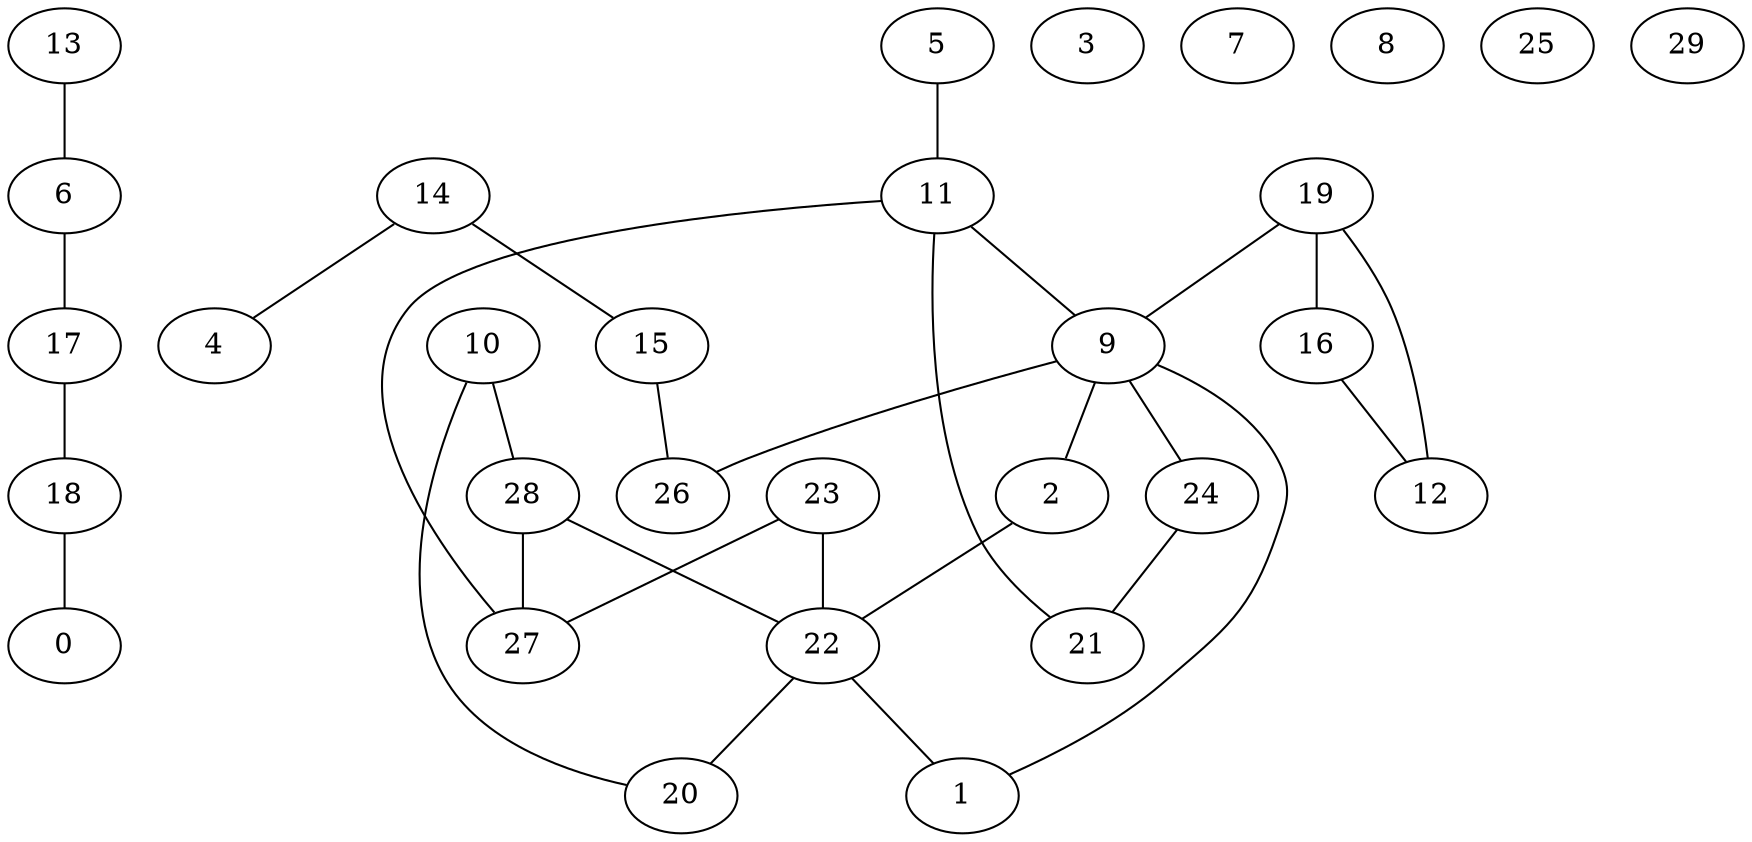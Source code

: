 graph {
	0 [label=0]
	1 [label=1]
	2 [label=2]
	3 [label=3]
	4 [label=4]
	5 [label=5]
	6 [label=6]
	7 [label=7]
	8 [label=8]
	9 [label=9]
	10 [label=10]
	11 [label=11]
	12 [label=12]
	13 [label=13]
	14 [label=14]
	15 [label=15]
	16 [label=16]
	17 [label=17]
	18 [label=18]
	19 [label=19]
	20 [label=20]
	21 [label=21]
	22 [label=22]
	23 [label=23]
	24 [label=24]
	25 [label=25]
	26 [label=26]
	27 [label=27]
	28 [label=28]
	29 [label=29]
	16 -- 12
	9 -- 1
	17 -- 18
	10 -- 20
	22 -- 1
	9 -- 26
	22 -- 20
	15 -- 26
	19 -- 9
	5 -- 11
	23 -- 22
	9 -- 2
	11 -- 21
	18 -- 0
	14 -- 4
	23 -- 27
	24 -- 21
	11 -- 9
	19 -- 12
	9 -- 24
	6 -- 17
	11 -- 27
	14 -- 15
	28 -- 22
	19 -- 16
	28 -- 27
	13 -- 6
	10 -- 28
	2 -- 22
}
